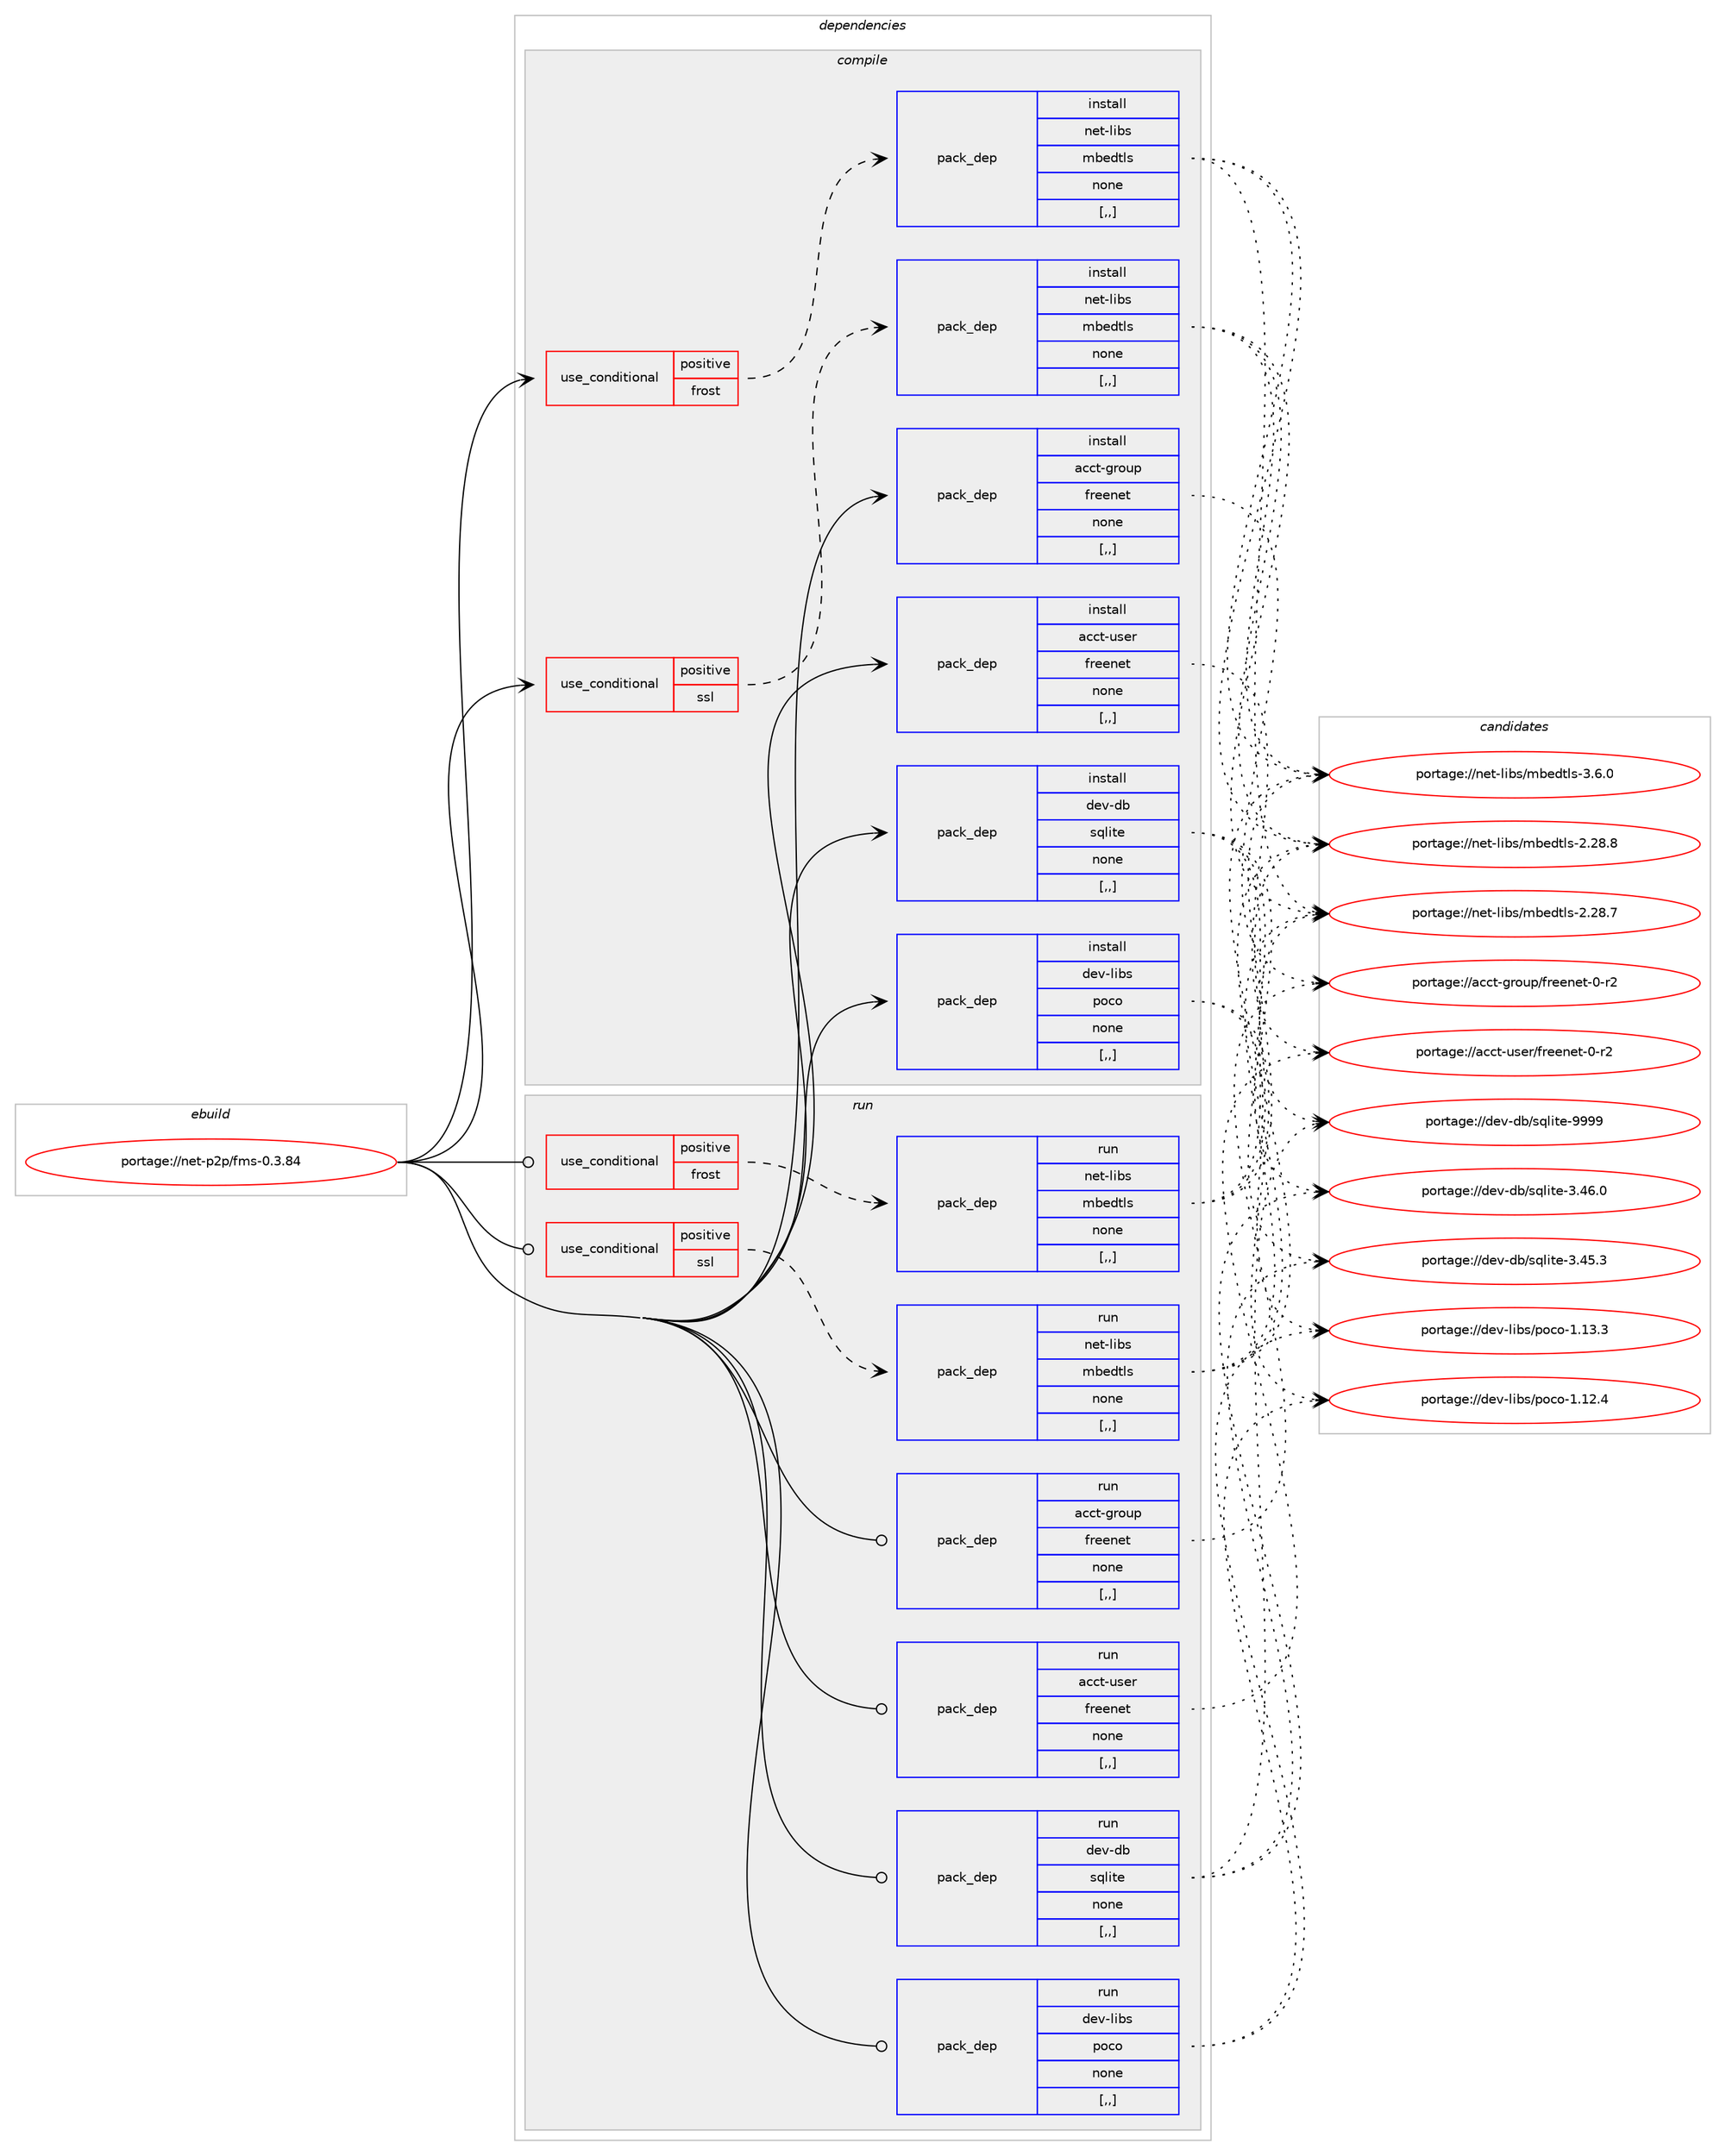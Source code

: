 digraph prolog {

# *************
# Graph options
# *************

newrank=true;
concentrate=true;
compound=true;
graph [rankdir=LR,fontname=Helvetica,fontsize=10,ranksep=1.5];#, ranksep=2.5, nodesep=0.2];
edge  [arrowhead=vee];
node  [fontname=Helvetica,fontsize=10];

# **********
# The ebuild
# **********

subgraph cluster_leftcol {
color=gray;
label=<<i>ebuild</i>>;
id [label="portage://net-p2p/fms-0.3.84", color=red, width=4, href="../net-p2p/fms-0.3.84.svg"];
}

# ****************
# The dependencies
# ****************

subgraph cluster_midcol {
color=gray;
label=<<i>dependencies</i>>;
subgraph cluster_compile {
fillcolor="#eeeeee";
style=filled;
label=<<i>compile</i>>;
subgraph cond100577 {
dependency381433 [label=<<TABLE BORDER="0" CELLBORDER="1" CELLSPACING="0" CELLPADDING="4"><TR><TD ROWSPAN="3" CELLPADDING="10">use_conditional</TD></TR><TR><TD>positive</TD></TR><TR><TD>frost</TD></TR></TABLE>>, shape=none, color=red];
subgraph pack278116 {
dependency381434 [label=<<TABLE BORDER="0" CELLBORDER="1" CELLSPACING="0" CELLPADDING="4" WIDTH="220"><TR><TD ROWSPAN="6" CELLPADDING="30">pack_dep</TD></TR><TR><TD WIDTH="110">install</TD></TR><TR><TD>net-libs</TD></TR><TR><TD>mbedtls</TD></TR><TR><TD>none</TD></TR><TR><TD>[,,]</TD></TR></TABLE>>, shape=none, color=blue];
}
dependency381433:e -> dependency381434:w [weight=20,style="dashed",arrowhead="vee"];
}
id:e -> dependency381433:w [weight=20,style="solid",arrowhead="vee"];
subgraph cond100578 {
dependency381435 [label=<<TABLE BORDER="0" CELLBORDER="1" CELLSPACING="0" CELLPADDING="4"><TR><TD ROWSPAN="3" CELLPADDING="10">use_conditional</TD></TR><TR><TD>positive</TD></TR><TR><TD>ssl</TD></TR></TABLE>>, shape=none, color=red];
subgraph pack278117 {
dependency381436 [label=<<TABLE BORDER="0" CELLBORDER="1" CELLSPACING="0" CELLPADDING="4" WIDTH="220"><TR><TD ROWSPAN="6" CELLPADDING="30">pack_dep</TD></TR><TR><TD WIDTH="110">install</TD></TR><TR><TD>net-libs</TD></TR><TR><TD>mbedtls</TD></TR><TR><TD>none</TD></TR><TR><TD>[,,]</TD></TR></TABLE>>, shape=none, color=blue];
}
dependency381435:e -> dependency381436:w [weight=20,style="dashed",arrowhead="vee"];
}
id:e -> dependency381435:w [weight=20,style="solid",arrowhead="vee"];
subgraph pack278118 {
dependency381437 [label=<<TABLE BORDER="0" CELLBORDER="1" CELLSPACING="0" CELLPADDING="4" WIDTH="220"><TR><TD ROWSPAN="6" CELLPADDING="30">pack_dep</TD></TR><TR><TD WIDTH="110">install</TD></TR><TR><TD>acct-group</TD></TR><TR><TD>freenet</TD></TR><TR><TD>none</TD></TR><TR><TD>[,,]</TD></TR></TABLE>>, shape=none, color=blue];
}
id:e -> dependency381437:w [weight=20,style="solid",arrowhead="vee"];
subgraph pack278119 {
dependency381438 [label=<<TABLE BORDER="0" CELLBORDER="1" CELLSPACING="0" CELLPADDING="4" WIDTH="220"><TR><TD ROWSPAN="6" CELLPADDING="30">pack_dep</TD></TR><TR><TD WIDTH="110">install</TD></TR><TR><TD>acct-user</TD></TR><TR><TD>freenet</TD></TR><TR><TD>none</TD></TR><TR><TD>[,,]</TD></TR></TABLE>>, shape=none, color=blue];
}
id:e -> dependency381438:w [weight=20,style="solid",arrowhead="vee"];
subgraph pack278120 {
dependency381439 [label=<<TABLE BORDER="0" CELLBORDER="1" CELLSPACING="0" CELLPADDING="4" WIDTH="220"><TR><TD ROWSPAN="6" CELLPADDING="30">pack_dep</TD></TR><TR><TD WIDTH="110">install</TD></TR><TR><TD>dev-db</TD></TR><TR><TD>sqlite</TD></TR><TR><TD>none</TD></TR><TR><TD>[,,]</TD></TR></TABLE>>, shape=none, color=blue];
}
id:e -> dependency381439:w [weight=20,style="solid",arrowhead="vee"];
subgraph pack278121 {
dependency381440 [label=<<TABLE BORDER="0" CELLBORDER="1" CELLSPACING="0" CELLPADDING="4" WIDTH="220"><TR><TD ROWSPAN="6" CELLPADDING="30">pack_dep</TD></TR><TR><TD WIDTH="110">install</TD></TR><TR><TD>dev-libs</TD></TR><TR><TD>poco</TD></TR><TR><TD>none</TD></TR><TR><TD>[,,]</TD></TR></TABLE>>, shape=none, color=blue];
}
id:e -> dependency381440:w [weight=20,style="solid",arrowhead="vee"];
}
subgraph cluster_compileandrun {
fillcolor="#eeeeee";
style=filled;
label=<<i>compile and run</i>>;
}
subgraph cluster_run {
fillcolor="#eeeeee";
style=filled;
label=<<i>run</i>>;
subgraph cond100579 {
dependency381441 [label=<<TABLE BORDER="0" CELLBORDER="1" CELLSPACING="0" CELLPADDING="4"><TR><TD ROWSPAN="3" CELLPADDING="10">use_conditional</TD></TR><TR><TD>positive</TD></TR><TR><TD>frost</TD></TR></TABLE>>, shape=none, color=red];
subgraph pack278122 {
dependency381442 [label=<<TABLE BORDER="0" CELLBORDER="1" CELLSPACING="0" CELLPADDING="4" WIDTH="220"><TR><TD ROWSPAN="6" CELLPADDING="30">pack_dep</TD></TR><TR><TD WIDTH="110">run</TD></TR><TR><TD>net-libs</TD></TR><TR><TD>mbedtls</TD></TR><TR><TD>none</TD></TR><TR><TD>[,,]</TD></TR></TABLE>>, shape=none, color=blue];
}
dependency381441:e -> dependency381442:w [weight=20,style="dashed",arrowhead="vee"];
}
id:e -> dependency381441:w [weight=20,style="solid",arrowhead="odot"];
subgraph cond100580 {
dependency381443 [label=<<TABLE BORDER="0" CELLBORDER="1" CELLSPACING="0" CELLPADDING="4"><TR><TD ROWSPAN="3" CELLPADDING="10">use_conditional</TD></TR><TR><TD>positive</TD></TR><TR><TD>ssl</TD></TR></TABLE>>, shape=none, color=red];
subgraph pack278123 {
dependency381444 [label=<<TABLE BORDER="0" CELLBORDER="1" CELLSPACING="0" CELLPADDING="4" WIDTH="220"><TR><TD ROWSPAN="6" CELLPADDING="30">pack_dep</TD></TR><TR><TD WIDTH="110">run</TD></TR><TR><TD>net-libs</TD></TR><TR><TD>mbedtls</TD></TR><TR><TD>none</TD></TR><TR><TD>[,,]</TD></TR></TABLE>>, shape=none, color=blue];
}
dependency381443:e -> dependency381444:w [weight=20,style="dashed",arrowhead="vee"];
}
id:e -> dependency381443:w [weight=20,style="solid",arrowhead="odot"];
subgraph pack278124 {
dependency381445 [label=<<TABLE BORDER="0" CELLBORDER="1" CELLSPACING="0" CELLPADDING="4" WIDTH="220"><TR><TD ROWSPAN="6" CELLPADDING="30">pack_dep</TD></TR><TR><TD WIDTH="110">run</TD></TR><TR><TD>acct-group</TD></TR><TR><TD>freenet</TD></TR><TR><TD>none</TD></TR><TR><TD>[,,]</TD></TR></TABLE>>, shape=none, color=blue];
}
id:e -> dependency381445:w [weight=20,style="solid",arrowhead="odot"];
subgraph pack278125 {
dependency381446 [label=<<TABLE BORDER="0" CELLBORDER="1" CELLSPACING="0" CELLPADDING="4" WIDTH="220"><TR><TD ROWSPAN="6" CELLPADDING="30">pack_dep</TD></TR><TR><TD WIDTH="110">run</TD></TR><TR><TD>acct-user</TD></TR><TR><TD>freenet</TD></TR><TR><TD>none</TD></TR><TR><TD>[,,]</TD></TR></TABLE>>, shape=none, color=blue];
}
id:e -> dependency381446:w [weight=20,style="solid",arrowhead="odot"];
subgraph pack278126 {
dependency381447 [label=<<TABLE BORDER="0" CELLBORDER="1" CELLSPACING="0" CELLPADDING="4" WIDTH="220"><TR><TD ROWSPAN="6" CELLPADDING="30">pack_dep</TD></TR><TR><TD WIDTH="110">run</TD></TR><TR><TD>dev-db</TD></TR><TR><TD>sqlite</TD></TR><TR><TD>none</TD></TR><TR><TD>[,,]</TD></TR></TABLE>>, shape=none, color=blue];
}
id:e -> dependency381447:w [weight=20,style="solid",arrowhead="odot"];
subgraph pack278127 {
dependency381448 [label=<<TABLE BORDER="0" CELLBORDER="1" CELLSPACING="0" CELLPADDING="4" WIDTH="220"><TR><TD ROWSPAN="6" CELLPADDING="30">pack_dep</TD></TR><TR><TD WIDTH="110">run</TD></TR><TR><TD>dev-libs</TD></TR><TR><TD>poco</TD></TR><TR><TD>none</TD></TR><TR><TD>[,,]</TD></TR></TABLE>>, shape=none, color=blue];
}
id:e -> dependency381448:w [weight=20,style="solid",arrowhead="odot"];
}
}

# **************
# The candidates
# **************

subgraph cluster_choices {
rank=same;
color=gray;
label=<<i>candidates</i>>;

subgraph choice278116 {
color=black;
nodesep=1;
choice11010111645108105981154710998101100116108115455146544648 [label="portage://net-libs/mbedtls-3.6.0", color=red, width=4,href="../net-libs/mbedtls-3.6.0.svg"];
choice1101011164510810598115471099810110011610811545504650564656 [label="portage://net-libs/mbedtls-2.28.8", color=red, width=4,href="../net-libs/mbedtls-2.28.8.svg"];
choice1101011164510810598115471099810110011610811545504650564655 [label="portage://net-libs/mbedtls-2.28.7", color=red, width=4,href="../net-libs/mbedtls-2.28.7.svg"];
dependency381434:e -> choice11010111645108105981154710998101100116108115455146544648:w [style=dotted,weight="100"];
dependency381434:e -> choice1101011164510810598115471099810110011610811545504650564656:w [style=dotted,weight="100"];
dependency381434:e -> choice1101011164510810598115471099810110011610811545504650564655:w [style=dotted,weight="100"];
}
subgraph choice278117 {
color=black;
nodesep=1;
choice11010111645108105981154710998101100116108115455146544648 [label="portage://net-libs/mbedtls-3.6.0", color=red, width=4,href="../net-libs/mbedtls-3.6.0.svg"];
choice1101011164510810598115471099810110011610811545504650564656 [label="portage://net-libs/mbedtls-2.28.8", color=red, width=4,href="../net-libs/mbedtls-2.28.8.svg"];
choice1101011164510810598115471099810110011610811545504650564655 [label="portage://net-libs/mbedtls-2.28.7", color=red, width=4,href="../net-libs/mbedtls-2.28.7.svg"];
dependency381436:e -> choice11010111645108105981154710998101100116108115455146544648:w [style=dotted,weight="100"];
dependency381436:e -> choice1101011164510810598115471099810110011610811545504650564656:w [style=dotted,weight="100"];
dependency381436:e -> choice1101011164510810598115471099810110011610811545504650564655:w [style=dotted,weight="100"];
}
subgraph choice278118 {
color=black;
nodesep=1;
choice979999116451031141111171124710211410110111010111645484511450 [label="portage://acct-group/freenet-0-r2", color=red, width=4,href="../acct-group/freenet-0-r2.svg"];
dependency381437:e -> choice979999116451031141111171124710211410110111010111645484511450:w [style=dotted,weight="100"];
}
subgraph choice278119 {
color=black;
nodesep=1;
choice979999116451171151011144710211410110111010111645484511450 [label="portage://acct-user/freenet-0-r2", color=red, width=4,href="../acct-user/freenet-0-r2.svg"];
dependency381438:e -> choice979999116451171151011144710211410110111010111645484511450:w [style=dotted,weight="100"];
}
subgraph choice278120 {
color=black;
nodesep=1;
choice1001011184510098471151131081051161014557575757 [label="portage://dev-db/sqlite-9999", color=red, width=4,href="../dev-db/sqlite-9999.svg"];
choice10010111845100984711511310810511610145514652544648 [label="portage://dev-db/sqlite-3.46.0", color=red, width=4,href="../dev-db/sqlite-3.46.0.svg"];
choice10010111845100984711511310810511610145514652534651 [label="portage://dev-db/sqlite-3.45.3", color=red, width=4,href="../dev-db/sqlite-3.45.3.svg"];
dependency381439:e -> choice1001011184510098471151131081051161014557575757:w [style=dotted,weight="100"];
dependency381439:e -> choice10010111845100984711511310810511610145514652544648:w [style=dotted,weight="100"];
dependency381439:e -> choice10010111845100984711511310810511610145514652534651:w [style=dotted,weight="100"];
}
subgraph choice278121 {
color=black;
nodesep=1;
choice1001011184510810598115471121119911145494649514651 [label="portage://dev-libs/poco-1.13.3", color=red, width=4,href="../dev-libs/poco-1.13.3.svg"];
choice1001011184510810598115471121119911145494649504652 [label="portage://dev-libs/poco-1.12.4", color=red, width=4,href="../dev-libs/poco-1.12.4.svg"];
dependency381440:e -> choice1001011184510810598115471121119911145494649514651:w [style=dotted,weight="100"];
dependency381440:e -> choice1001011184510810598115471121119911145494649504652:w [style=dotted,weight="100"];
}
subgraph choice278122 {
color=black;
nodesep=1;
choice11010111645108105981154710998101100116108115455146544648 [label="portage://net-libs/mbedtls-3.6.0", color=red, width=4,href="../net-libs/mbedtls-3.6.0.svg"];
choice1101011164510810598115471099810110011610811545504650564656 [label="portage://net-libs/mbedtls-2.28.8", color=red, width=4,href="../net-libs/mbedtls-2.28.8.svg"];
choice1101011164510810598115471099810110011610811545504650564655 [label="portage://net-libs/mbedtls-2.28.7", color=red, width=4,href="../net-libs/mbedtls-2.28.7.svg"];
dependency381442:e -> choice11010111645108105981154710998101100116108115455146544648:w [style=dotted,weight="100"];
dependency381442:e -> choice1101011164510810598115471099810110011610811545504650564656:w [style=dotted,weight="100"];
dependency381442:e -> choice1101011164510810598115471099810110011610811545504650564655:w [style=dotted,weight="100"];
}
subgraph choice278123 {
color=black;
nodesep=1;
choice11010111645108105981154710998101100116108115455146544648 [label="portage://net-libs/mbedtls-3.6.0", color=red, width=4,href="../net-libs/mbedtls-3.6.0.svg"];
choice1101011164510810598115471099810110011610811545504650564656 [label="portage://net-libs/mbedtls-2.28.8", color=red, width=4,href="../net-libs/mbedtls-2.28.8.svg"];
choice1101011164510810598115471099810110011610811545504650564655 [label="portage://net-libs/mbedtls-2.28.7", color=red, width=4,href="../net-libs/mbedtls-2.28.7.svg"];
dependency381444:e -> choice11010111645108105981154710998101100116108115455146544648:w [style=dotted,weight="100"];
dependency381444:e -> choice1101011164510810598115471099810110011610811545504650564656:w [style=dotted,weight="100"];
dependency381444:e -> choice1101011164510810598115471099810110011610811545504650564655:w [style=dotted,weight="100"];
}
subgraph choice278124 {
color=black;
nodesep=1;
choice979999116451031141111171124710211410110111010111645484511450 [label="portage://acct-group/freenet-0-r2", color=red, width=4,href="../acct-group/freenet-0-r2.svg"];
dependency381445:e -> choice979999116451031141111171124710211410110111010111645484511450:w [style=dotted,weight="100"];
}
subgraph choice278125 {
color=black;
nodesep=1;
choice979999116451171151011144710211410110111010111645484511450 [label="portage://acct-user/freenet-0-r2", color=red, width=4,href="../acct-user/freenet-0-r2.svg"];
dependency381446:e -> choice979999116451171151011144710211410110111010111645484511450:w [style=dotted,weight="100"];
}
subgraph choice278126 {
color=black;
nodesep=1;
choice1001011184510098471151131081051161014557575757 [label="portage://dev-db/sqlite-9999", color=red, width=4,href="../dev-db/sqlite-9999.svg"];
choice10010111845100984711511310810511610145514652544648 [label="portage://dev-db/sqlite-3.46.0", color=red, width=4,href="../dev-db/sqlite-3.46.0.svg"];
choice10010111845100984711511310810511610145514652534651 [label="portage://dev-db/sqlite-3.45.3", color=red, width=4,href="../dev-db/sqlite-3.45.3.svg"];
dependency381447:e -> choice1001011184510098471151131081051161014557575757:w [style=dotted,weight="100"];
dependency381447:e -> choice10010111845100984711511310810511610145514652544648:w [style=dotted,weight="100"];
dependency381447:e -> choice10010111845100984711511310810511610145514652534651:w [style=dotted,weight="100"];
}
subgraph choice278127 {
color=black;
nodesep=1;
choice1001011184510810598115471121119911145494649514651 [label="portage://dev-libs/poco-1.13.3", color=red, width=4,href="../dev-libs/poco-1.13.3.svg"];
choice1001011184510810598115471121119911145494649504652 [label="portage://dev-libs/poco-1.12.4", color=red, width=4,href="../dev-libs/poco-1.12.4.svg"];
dependency381448:e -> choice1001011184510810598115471121119911145494649514651:w [style=dotted,weight="100"];
dependency381448:e -> choice1001011184510810598115471121119911145494649504652:w [style=dotted,weight="100"];
}
}

}
